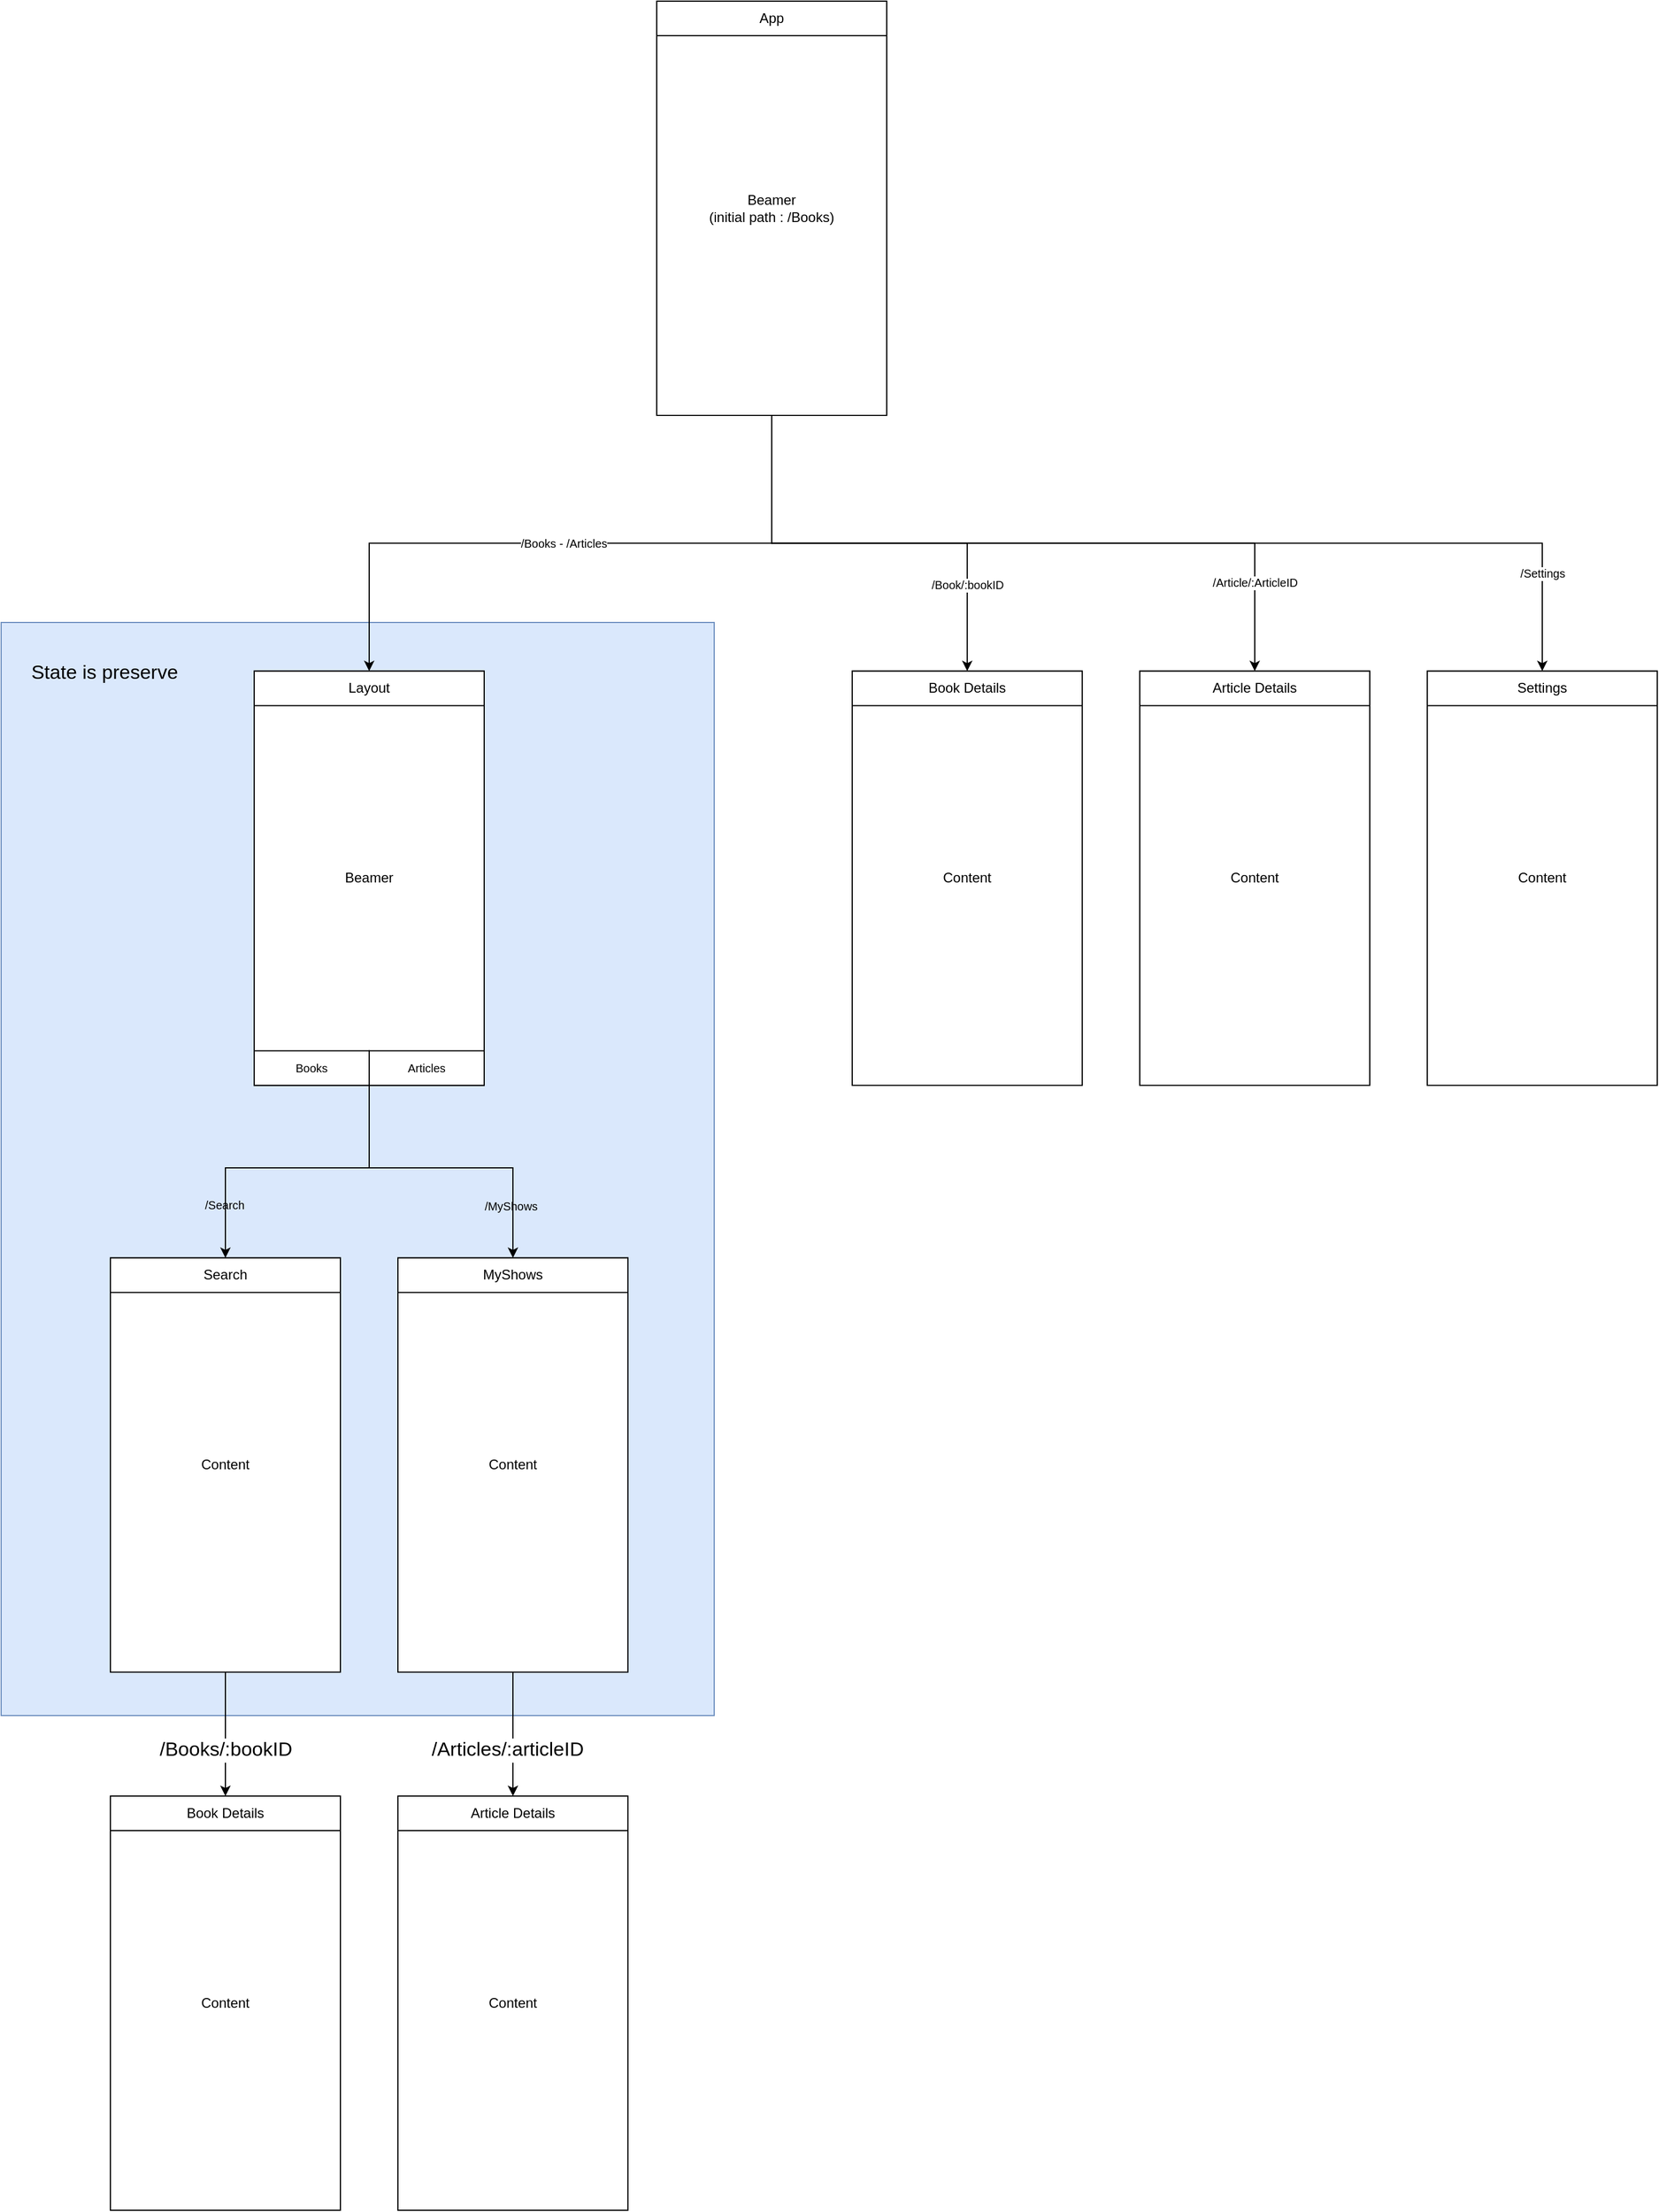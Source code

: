 <mxfile version="20.0.3" type="device"><diagram id="WqRtav1gksRt4kbiOZdr" name="Page-1"><mxGraphModel dx="3160" dy="2916" grid="1" gridSize="10" guides="1" tooltips="1" connect="1" arrows="1" fold="1" page="1" pageScale="1" pageWidth="827" pageHeight="1169" math="0" shadow="0"><root><mxCell id="0"/><mxCell id="1" parent="0"/><mxCell id="Yy9IkFTsU72jdzXScGj7-37" value="" style="rounded=0;whiteSpace=wrap;html=1;fontSize=10;fillColor=#dae8fc;strokeColor=#6c8ebf;" parent="1" vertex="1"><mxGeometry x="720" y="-44" width="620" height="950" as="geometry"/></mxCell><mxCell id="XNGqAPIjQzHKE8D3CLVu-4" style="edgeStyle=orthogonalEdgeStyle;rounded=0;orthogonalLoop=1;jettySize=auto;html=1;exitX=0.5;exitY=1;exitDx=0;exitDy=0;entryX=0.5;entryY=0;entryDx=0;entryDy=0;" edge="1" parent="1" source="Yy9IkFTsU72jdzXScGj7-5" target="XNGqAPIjQzHKE8D3CLVu-3"><mxGeometry relative="1" as="geometry"/></mxCell><mxCell id="Yy9IkFTsU72jdzXScGj7-5" value="Content" style="rounded=0;whiteSpace=wrap;html=1;" parent="1" vertex="1"><mxGeometry x="815" y="508.29" width="200" height="360" as="geometry"/></mxCell><mxCell id="Yy9IkFTsU72jdzXScGj7-6" value="Search" style="rounded=0;whiteSpace=wrap;html=1;" parent="1" vertex="1"><mxGeometry x="815" y="508.29" width="200" height="30" as="geometry"/></mxCell><mxCell id="XNGqAPIjQzHKE8D3CLVu-9" style="edgeStyle=orthogonalEdgeStyle;rounded=0;orthogonalLoop=1;jettySize=auto;html=1;exitX=0.5;exitY=1;exitDx=0;exitDy=0;entryX=0.5;entryY=0;entryDx=0;entryDy=0;" edge="1" parent="1" source="Yy9IkFTsU72jdzXScGj7-7" target="XNGqAPIjQzHKE8D3CLVu-7"><mxGeometry relative="1" as="geometry"/></mxCell><mxCell id="Yy9IkFTsU72jdzXScGj7-7" value="Content" style="rounded=0;whiteSpace=wrap;html=1;" parent="1" vertex="1"><mxGeometry x="1065" y="508.29" width="200" height="360" as="geometry"/></mxCell><mxCell id="Yy9IkFTsU72jdzXScGj7-8" value="MyShows" style="rounded=0;whiteSpace=wrap;html=1;" parent="1" vertex="1"><mxGeometry x="1065" y="508.29" width="200" height="30" as="geometry"/></mxCell><mxCell id="Yy9IkFTsU72jdzXScGj7-12" value="Beamer" style="rounded=0;whiteSpace=wrap;html=1;" parent="1" vertex="1"><mxGeometry x="940" y="-1.71" width="200" height="360" as="geometry"/></mxCell><mxCell id="Yy9IkFTsU72jdzXScGj7-13" value="Layout" style="rounded=0;whiteSpace=wrap;html=1;" parent="1" vertex="1"><mxGeometry x="940" y="-1.71" width="200" height="30" as="geometry"/></mxCell><mxCell id="Yy9IkFTsU72jdzXScGj7-14" value="&lt;font style=&quot;font-size: 10px;&quot;&gt;Books&lt;/font&gt;" style="rounded=0;whiteSpace=wrap;html=1;" parent="1" vertex="1"><mxGeometry x="940" y="328.29" width="100" height="30" as="geometry"/></mxCell><mxCell id="Yy9IkFTsU72jdzXScGj7-19" style="edgeStyle=orthogonalEdgeStyle;rounded=0;orthogonalLoop=1;jettySize=auto;html=1;exitX=1;exitY=1;exitDx=0;exitDy=0;entryX=0.5;entryY=0;entryDx=0;entryDy=0;fontSize=10;" parent="1" target="Yy9IkFTsU72jdzXScGj7-6" edge="1"><mxGeometry relative="1" as="geometry"><mxPoint x="1040" y="358.29" as="sourcePoint"/><Array as="points"><mxPoint x="1040" y="430"/><mxPoint x="915" y="430"/></Array></mxGeometry></mxCell><mxCell id="Yy9IkFTsU72jdzXScGj7-30" value="/Search" style="edgeLabel;html=1;align=center;verticalAlign=middle;resizable=0;points=[];fontSize=10;labelBackgroundColor=none;" parent="Yy9IkFTsU72jdzXScGj7-19" vertex="1" connectable="0"><mxGeometry x="0.657" y="-1" relative="1" as="geometry"><mxPoint as="offset"/></mxGeometry></mxCell><mxCell id="Yy9IkFTsU72jdzXScGj7-20" style="edgeStyle=orthogonalEdgeStyle;rounded=0;orthogonalLoop=1;jettySize=auto;html=1;exitX=0;exitY=1;exitDx=0;exitDy=0;entryX=0.5;entryY=0;entryDx=0;entryDy=0;fontSize=10;" parent="1" source="Yy9IkFTsU72jdzXScGj7-16" target="Yy9IkFTsU72jdzXScGj7-8" edge="1"><mxGeometry relative="1" as="geometry"><Array as="points"><mxPoint x="1040" y="430"/><mxPoint x="1165" y="430"/></Array></mxGeometry></mxCell><mxCell id="Yy9IkFTsU72jdzXScGj7-31" value="/MyShows" style="edgeLabel;html=1;align=center;verticalAlign=middle;resizable=0;points=[];fontSize=10;labelBackgroundColor=none;" parent="Yy9IkFTsU72jdzXScGj7-20" vertex="1" connectable="0"><mxGeometry x="0.664" y="-2" relative="1" as="geometry"><mxPoint as="offset"/></mxGeometry></mxCell><mxCell id="Yy9IkFTsU72jdzXScGj7-16" value="&lt;font style=&quot;font-size: 10px;&quot;&gt;Articles&lt;/font&gt;" style="rounded=0;whiteSpace=wrap;html=1;" parent="1" vertex="1"><mxGeometry x="1040" y="328.29" width="100" height="30" as="geometry"/></mxCell><mxCell id="Yy9IkFTsU72jdzXScGj7-25" style="edgeStyle=orthogonalEdgeStyle;rounded=0;orthogonalLoop=1;jettySize=auto;html=1;exitX=0.5;exitY=1;exitDx=0;exitDy=0;entryX=0.5;entryY=0;entryDx=0;entryDy=0;fontSize=10;" parent="1" source="Yy9IkFTsU72jdzXScGj7-22" target="Yy9IkFTsU72jdzXScGj7-13" edge="1"><mxGeometry relative="1" as="geometry"/></mxCell><mxCell id="Yy9IkFTsU72jdzXScGj7-28" value="/Books - /Articles" style="edgeLabel;html=1;align=center;verticalAlign=middle;resizable=0;points=[];fontSize=10;" parent="Yy9IkFTsU72jdzXScGj7-25" vertex="1" connectable="0"><mxGeometry x="0.023" relative="1" as="geometry"><mxPoint as="offset"/></mxGeometry></mxCell><mxCell id="Yy9IkFTsU72jdzXScGj7-26" style="edgeStyle=orthogonalEdgeStyle;rounded=0;orthogonalLoop=1;jettySize=auto;html=1;exitX=0.5;exitY=1;exitDx=0;exitDy=0;entryX=0.5;entryY=0;entryDx=0;entryDy=0;fontSize=10;" parent="1" source="Yy9IkFTsU72jdzXScGj7-22" target="Yy9IkFTsU72jdzXScGj7-24" edge="1"><mxGeometry relative="1" as="geometry"/></mxCell><mxCell id="Yy9IkFTsU72jdzXScGj7-27" value="/Book/:bookID" style="edgeLabel;html=1;align=center;verticalAlign=middle;resizable=0;points=[];fontSize=10;" parent="Yy9IkFTsU72jdzXScGj7-26" vertex="1" connectable="0"><mxGeometry x="0.213" y="1" relative="1" as="geometry"><mxPoint x="43" y="37" as="offset"/></mxGeometry></mxCell><mxCell id="Yy9IkFTsU72jdzXScGj7-35" style="edgeStyle=orthogonalEdgeStyle;rounded=0;orthogonalLoop=1;jettySize=auto;html=1;exitX=0.5;exitY=1;exitDx=0;exitDy=0;entryX=0.5;entryY=0;entryDx=0;entryDy=0;fontSize=10;" parent="1" source="Yy9IkFTsU72jdzXScGj7-22" target="Yy9IkFTsU72jdzXScGj7-34" edge="1"><mxGeometry relative="1" as="geometry"/></mxCell><mxCell id="Yy9IkFTsU72jdzXScGj7-36" value="/Settings" style="edgeLabel;html=1;align=center;verticalAlign=middle;resizable=0;points=[];fontSize=10;" parent="Yy9IkFTsU72jdzXScGj7-35" vertex="1" connectable="0"><mxGeometry x="0.91" relative="1" as="geometry"><mxPoint y="-45" as="offset"/></mxGeometry></mxCell><mxCell id="XNGqAPIjQzHKE8D3CLVu-13" style="edgeStyle=orthogonalEdgeStyle;rounded=0;orthogonalLoop=1;jettySize=auto;html=1;exitX=0.5;exitY=1;exitDx=0;exitDy=0;entryX=0.5;entryY=0;entryDx=0;entryDy=0;" edge="1" parent="1" source="Yy9IkFTsU72jdzXScGj7-22" target="XNGqAPIjQzHKE8D3CLVu-12"><mxGeometry relative="1" as="geometry"/></mxCell><mxCell id="Yy9IkFTsU72jdzXScGj7-22" value="Beamer&lt;br&gt;(initial path : /Books)" style="rounded=0;whiteSpace=wrap;html=1;" parent="1" vertex="1"><mxGeometry x="1290" y="-584" width="200" height="360" as="geometry"/></mxCell><mxCell id="Yy9IkFTsU72jdzXScGj7-23" value="Content" style="rounded=0;whiteSpace=wrap;html=1;" parent="1" vertex="1"><mxGeometry x="1460" y="-1.71" width="200" height="360" as="geometry"/></mxCell><mxCell id="Yy9IkFTsU72jdzXScGj7-24" value="Book Details" style="rounded=0;whiteSpace=wrap;html=1;" parent="1" vertex="1"><mxGeometry x="1460" y="-1.71" width="200" height="30" as="geometry"/></mxCell><mxCell id="Yy9IkFTsU72jdzXScGj7-33" value="Content" style="rounded=0;whiteSpace=wrap;html=1;" parent="1" vertex="1"><mxGeometry x="1960" y="-1.71" width="200" height="360" as="geometry"/></mxCell><mxCell id="Yy9IkFTsU72jdzXScGj7-34" value="Settings" style="rounded=0;whiteSpace=wrap;html=1;" parent="1" vertex="1"><mxGeometry x="1960" y="-1.71" width="200" height="30" as="geometry"/></mxCell><mxCell id="Yy9IkFTsU72jdzXScGj7-38" value="&lt;font style=&quot;font-size: 17px;&quot;&gt;State is preserve&lt;/font&gt;" style="text;html=1;strokeColor=none;fillColor=none;align=center;verticalAlign=middle;whiteSpace=wrap;rounded=0;fontSize=10;" parent="1" vertex="1"><mxGeometry x="730" y="-20.0" width="160" height="40" as="geometry"/></mxCell><mxCell id="Yy9IkFTsU72jdzXScGj7-39" value="App" style="rounded=0;whiteSpace=wrap;html=1;" parent="1" vertex="1"><mxGeometry x="1290" y="-584" width="200" height="30" as="geometry"/></mxCell><mxCell id="XNGqAPIjQzHKE8D3CLVu-1" value="/Books/:bookID" style="edgeLabel;html=1;align=center;verticalAlign=middle;resizable=0;points=[];fontSize=17;" vertex="1" connectable="0" parent="1"><mxGeometry x="915" y="936.004" as="geometry"/></mxCell><mxCell id="XNGqAPIjQzHKE8D3CLVu-2" value="Content" style="rounded=0;whiteSpace=wrap;html=1;" vertex="1" parent="1"><mxGeometry x="815" y="976" width="200" height="360" as="geometry"/></mxCell><mxCell id="XNGqAPIjQzHKE8D3CLVu-3" value="Book Details" style="rounded=0;whiteSpace=wrap;html=1;" vertex="1" parent="1"><mxGeometry x="815" y="976" width="200" height="30" as="geometry"/></mxCell><mxCell id="XNGqAPIjQzHKE8D3CLVu-5" value="/Articles/:articleID" style="edgeLabel;html=1;align=center;verticalAlign=middle;resizable=0;points=[];fontSize=17;" vertex="1" connectable="0" parent="1"><mxGeometry x="1160" y="936.004" as="geometry"/></mxCell><mxCell id="XNGqAPIjQzHKE8D3CLVu-6" value="Content" style="rounded=0;whiteSpace=wrap;html=1;" vertex="1" parent="1"><mxGeometry x="1065" y="976" width="200" height="360" as="geometry"/></mxCell><mxCell id="XNGqAPIjQzHKE8D3CLVu-7" value="Article Details" style="rounded=0;whiteSpace=wrap;html=1;" vertex="1" parent="1"><mxGeometry x="1065" y="976" width="200" height="30" as="geometry"/></mxCell><mxCell id="XNGqAPIjQzHKE8D3CLVu-10" value="/Article/:ArticleID" style="edgeLabel;html=1;align=center;verticalAlign=middle;resizable=0;points=[];fontSize=10;" vertex="1" connectable="0" parent="1"><mxGeometry x="1809.8" y="-76.8" as="geometry"><mxPoint y="-2" as="offset"/></mxGeometry></mxCell><mxCell id="XNGqAPIjQzHKE8D3CLVu-11" value="Content" style="rounded=0;whiteSpace=wrap;html=1;" vertex="1" parent="1"><mxGeometry x="1710" y="-1.71" width="200" height="360" as="geometry"/></mxCell><mxCell id="XNGqAPIjQzHKE8D3CLVu-12" value="Article Details" style="rounded=0;whiteSpace=wrap;html=1;" vertex="1" parent="1"><mxGeometry x="1710" y="-1.71" width="200" height="30" as="geometry"/></mxCell></root></mxGraphModel></diagram></mxfile>